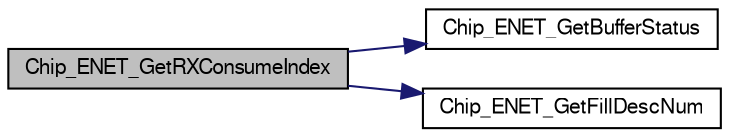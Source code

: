 digraph "Chip_ENET_GetRXConsumeIndex"
{
  edge [fontname="FreeSans",fontsize="10",labelfontname="FreeSans",labelfontsize="10"];
  node [fontname="FreeSans",fontsize="10",shape=record];
  rankdir="LR";
  Node1 [label="Chip_ENET_GetRXConsumeIndex",height=0.2,width=0.4,color="black", fillcolor="grey75", style="filled", fontcolor="black"];
  Node1 -> Node2 [color="midnightblue",fontsize="10",style="solid"];
  Node2 [label="Chip_ENET_GetBufferStatus",height=0.2,width=0.4,color="black", fillcolor="white", style="filled",URL="$group__ENET__17XX__40XX.html#gafed5419d7a6be4580641e557429a63ad",tooltip="Get the buffer status with the current Produce Index and Consume Index. "];
  Node1 -> Node3 [color="midnightblue",fontsize="10",style="solid"];
  Node3 [label="Chip_ENET_GetFillDescNum",height=0.2,width=0.4,color="black", fillcolor="white", style="filled",URL="$group__ENET__17XX__40XX.html#gac5f44f20f55847c4c9b9906f051aeca3",tooltip="Get the number of descriptors filled. "];
}
